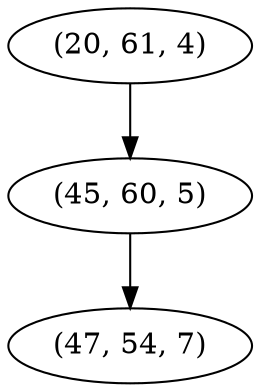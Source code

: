 digraph tree {
    "(20, 61, 4)";
    "(45, 60, 5)";
    "(47, 54, 7)";
    "(20, 61, 4)" -> "(45, 60, 5)";
    "(45, 60, 5)" -> "(47, 54, 7)";
}
